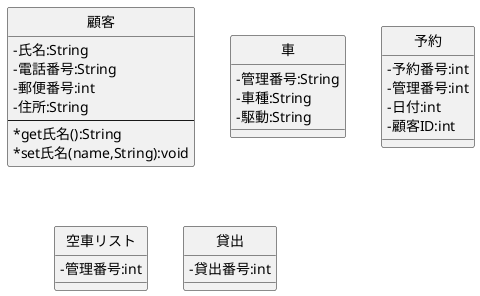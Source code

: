 @startuml 社労貸し出しシステム
skinparam classAttributeIconSize 0
class 顧客{
    - 氏名:String
    - 電話番号:String
    - 郵便番号:int
    - 住所:String
    ---
    * get氏名():String
    * set氏名(name,String):void
}

class 車{
    - 管理番号:String
    - 車種:String
    - 駆動:String
}

class 予約{
    - 予約番号:int
    - 管理番号:int
    - 日付:int
    - 顧客ID:int
}

class 空車リスト{
    - 管理番号:int
}

class 貸出{
    - 貸出番号:int
}
hide circle 
@enduml
